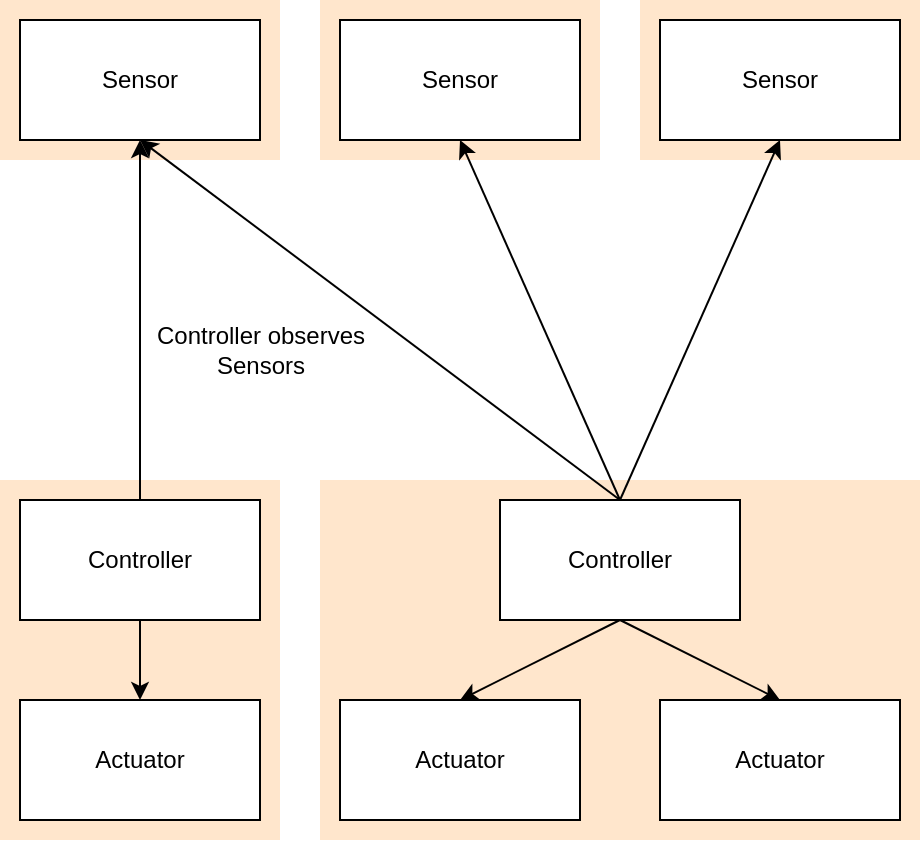 <mxfile version="12.5.6" type="device"><diagram id="rmJI1NXgINzMAT90hmUX" name="Page-1"><mxGraphModel dx="1038" dy="553" grid="1" gridSize="10" guides="1" tooltips="1" connect="1" arrows="1" fold="1" page="1" pageScale="1" pageWidth="850" pageHeight="1100" math="0" shadow="0"><root><mxCell id="0"/><mxCell id="1" parent="0"/><mxCell id="Ydj1V6aHmIt4ohvOAmCh-28" value="" style="rounded=0;whiteSpace=wrap;html=1;fillColor=#ffe6cc;strokeColor=none;" vertex="1" parent="1"><mxGeometry x="330" y="10" width="140" height="80" as="geometry"/></mxCell><mxCell id="Ydj1V6aHmIt4ohvOAmCh-27" value="" style="rounded=0;whiteSpace=wrap;html=1;fillColor=#ffe6cc;strokeColor=none;" vertex="1" parent="1"><mxGeometry x="170" y="10" width="140" height="80" as="geometry"/></mxCell><mxCell id="Ydj1V6aHmIt4ohvOAmCh-26" value="" style="rounded=0;whiteSpace=wrap;html=1;fillColor=#ffe6cc;strokeColor=none;" vertex="1" parent="1"><mxGeometry x="10" y="10" width="140" height="80" as="geometry"/></mxCell><mxCell id="Ydj1V6aHmIt4ohvOAmCh-25" value="" style="rounded=0;whiteSpace=wrap;html=1;fillColor=#ffe6cc;strokeColor=none;" vertex="1" parent="1"><mxGeometry x="170" y="250" width="300" height="180" as="geometry"/></mxCell><mxCell id="Ydj1V6aHmIt4ohvOAmCh-24" value="" style="rounded=0;whiteSpace=wrap;html=1;fillColor=#ffe6cc;strokeColor=none;" vertex="1" parent="1"><mxGeometry x="10" y="250" width="140" height="180" as="geometry"/></mxCell><mxCell id="Ydj1V6aHmIt4ohvOAmCh-1" value="Sensor" style="rounded=0;whiteSpace=wrap;html=1;" vertex="1" parent="1"><mxGeometry x="20" y="20" width="120" height="60" as="geometry"/></mxCell><mxCell id="Ydj1V6aHmIt4ohvOAmCh-2" value="Sensor" style="rounded=0;whiteSpace=wrap;html=1;" vertex="1" parent="1"><mxGeometry x="180" y="20" width="120" height="60" as="geometry"/></mxCell><mxCell id="Ydj1V6aHmIt4ohvOAmCh-3" value="Sensor" style="rounded=0;whiteSpace=wrap;html=1;" vertex="1" parent="1"><mxGeometry x="340" y="20" width="120" height="60" as="geometry"/></mxCell><mxCell id="Ydj1V6aHmIt4ohvOAmCh-14" style="edgeStyle=orthogonalEdgeStyle;rounded=0;orthogonalLoop=1;jettySize=auto;html=1;exitX=0.5;exitY=0;exitDx=0;exitDy=0;entryX=0.5;entryY=1;entryDx=0;entryDy=0;" edge="1" parent="1" source="Ydj1V6aHmIt4ohvOAmCh-5" target="Ydj1V6aHmIt4ohvOAmCh-1"><mxGeometry relative="1" as="geometry"/></mxCell><mxCell id="Ydj1V6aHmIt4ohvOAmCh-16" style="edgeStyle=orthogonalEdgeStyle;rounded=0;orthogonalLoop=1;jettySize=auto;html=1;exitX=0.5;exitY=1;exitDx=0;exitDy=0;entryX=0.5;entryY=0;entryDx=0;entryDy=0;" edge="1" parent="1" source="Ydj1V6aHmIt4ohvOAmCh-5" target="Ydj1V6aHmIt4ohvOAmCh-9"><mxGeometry relative="1" as="geometry"/></mxCell><mxCell id="Ydj1V6aHmIt4ohvOAmCh-5" value="Controller" style="rounded=0;whiteSpace=wrap;html=1;" vertex="1" parent="1"><mxGeometry x="20" y="260" width="120" height="60" as="geometry"/></mxCell><mxCell id="Ydj1V6aHmIt4ohvOAmCh-17" style="rounded=0;orthogonalLoop=1;jettySize=auto;html=1;exitX=0.5;exitY=1;exitDx=0;exitDy=0;entryX=0.5;entryY=0;entryDx=0;entryDy=0;" edge="1" parent="1" source="Ydj1V6aHmIt4ohvOAmCh-7" target="Ydj1V6aHmIt4ohvOAmCh-10"><mxGeometry relative="1" as="geometry"/></mxCell><mxCell id="Ydj1V6aHmIt4ohvOAmCh-18" style="edgeStyle=none;rounded=0;orthogonalLoop=1;jettySize=auto;html=1;exitX=0.5;exitY=1;exitDx=0;exitDy=0;entryX=0.5;entryY=0;entryDx=0;entryDy=0;" edge="1" parent="1" source="Ydj1V6aHmIt4ohvOAmCh-7" target="Ydj1V6aHmIt4ohvOAmCh-11"><mxGeometry relative="1" as="geometry"><mxPoint x="400" y="340" as="targetPoint"/></mxGeometry></mxCell><mxCell id="Ydj1V6aHmIt4ohvOAmCh-19" style="edgeStyle=none;rounded=0;orthogonalLoop=1;jettySize=auto;html=1;exitX=0.5;exitY=0;exitDx=0;exitDy=0;" edge="1" parent="1" source="Ydj1V6aHmIt4ohvOAmCh-7"><mxGeometry relative="1" as="geometry"><mxPoint x="80" y="80" as="targetPoint"/></mxGeometry></mxCell><mxCell id="Ydj1V6aHmIt4ohvOAmCh-20" style="edgeStyle=none;rounded=0;orthogonalLoop=1;jettySize=auto;html=1;exitX=0.5;exitY=0;exitDx=0;exitDy=0;entryX=0.5;entryY=1;entryDx=0;entryDy=0;" edge="1" parent="1" source="Ydj1V6aHmIt4ohvOAmCh-7" target="Ydj1V6aHmIt4ohvOAmCh-2"><mxGeometry relative="1" as="geometry"/></mxCell><mxCell id="Ydj1V6aHmIt4ohvOAmCh-21" style="edgeStyle=none;rounded=0;orthogonalLoop=1;jettySize=auto;html=1;exitX=0.5;exitY=0;exitDx=0;exitDy=0;entryX=0.5;entryY=1;entryDx=0;entryDy=0;" edge="1" parent="1" source="Ydj1V6aHmIt4ohvOAmCh-7" target="Ydj1V6aHmIt4ohvOAmCh-3"><mxGeometry relative="1" as="geometry"/></mxCell><mxCell id="Ydj1V6aHmIt4ohvOAmCh-7" value="Controller" style="rounded=0;whiteSpace=wrap;html=1;" vertex="1" parent="1"><mxGeometry x="260" y="260" width="120" height="60" as="geometry"/></mxCell><mxCell id="Ydj1V6aHmIt4ohvOAmCh-9" value="Actuator" style="rounded=0;whiteSpace=wrap;html=1;" vertex="1" parent="1"><mxGeometry x="20" y="360" width="120" height="60" as="geometry"/></mxCell><mxCell id="Ydj1V6aHmIt4ohvOAmCh-10" value="Actuator" style="rounded=0;whiteSpace=wrap;html=1;" vertex="1" parent="1"><mxGeometry x="180" y="360" width="120" height="60" as="geometry"/></mxCell><mxCell id="Ydj1V6aHmIt4ohvOAmCh-11" value="Actuator" style="rounded=0;whiteSpace=wrap;html=1;" vertex="1" parent="1"><mxGeometry x="340" y="360" width="120" height="60" as="geometry"/></mxCell><mxCell id="Ydj1V6aHmIt4ohvOAmCh-22" value="&lt;div&gt;Controller observes&lt;/div&gt;&lt;div&gt;Sensors&lt;/div&gt;" style="text;html=1;align=center;verticalAlign=middle;resizable=0;points=[];autosize=1;" vertex="1" parent="1"><mxGeometry x="80" y="170" width="120" height="30" as="geometry"/></mxCell></root></mxGraphModel></diagram></mxfile>